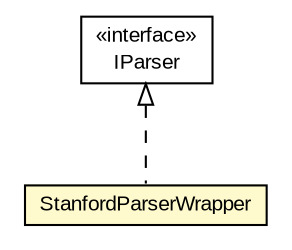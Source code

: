 #!/usr/local/bin/dot
#
# Class diagram 
# Generated by UMLGraph version R5_6-24-gf6e263 (http://www.umlgraph.org/)
#

digraph G {
	edge [fontname="arial",fontsize=10,labelfontname="arial",labelfontsize=10];
	node [fontname="arial",fontsize=10,shape=plaintext];
	nodesep=0.25;
	ranksep=0.5;
	// edu.arizona.biosemantics.semanticmarkup.ling.parse.IParser
	c130820 [label=<<table title="edu.arizona.biosemantics.semanticmarkup.ling.parse.IParser" border="0" cellborder="1" cellspacing="0" cellpadding="2" port="p" href="../IParser.html">
		<tr><td><table border="0" cellspacing="0" cellpadding="1">
<tr><td align="center" balign="center"> &#171;interface&#187; </td></tr>
<tr><td align="center" balign="center"> IParser </td></tr>
		</table></td></tr>
		</table>>, URL="../IParser.html", fontname="arial", fontcolor="black", fontsize=10.0];
	// edu.arizona.biosemantics.semanticmarkup.ling.parse.lib.StanfordParserWrapper
	c130825 [label=<<table title="edu.arizona.biosemantics.semanticmarkup.ling.parse.lib.StanfordParserWrapper" border="0" cellborder="1" cellspacing="0" cellpadding="2" port="p" bgcolor="lemonChiffon" href="./StanfordParserWrapper.html">
		<tr><td><table border="0" cellspacing="0" cellpadding="1">
<tr><td align="center" balign="center"> StanfordParserWrapper </td></tr>
		</table></td></tr>
		</table>>, URL="./StanfordParserWrapper.html", fontname="arial", fontcolor="black", fontsize=10.0];
	//edu.arizona.biosemantics.semanticmarkup.ling.parse.lib.StanfordParserWrapper implements edu.arizona.biosemantics.semanticmarkup.ling.parse.IParser
	c130820:p -> c130825:p [dir=back,arrowtail=empty,style=dashed];
}

